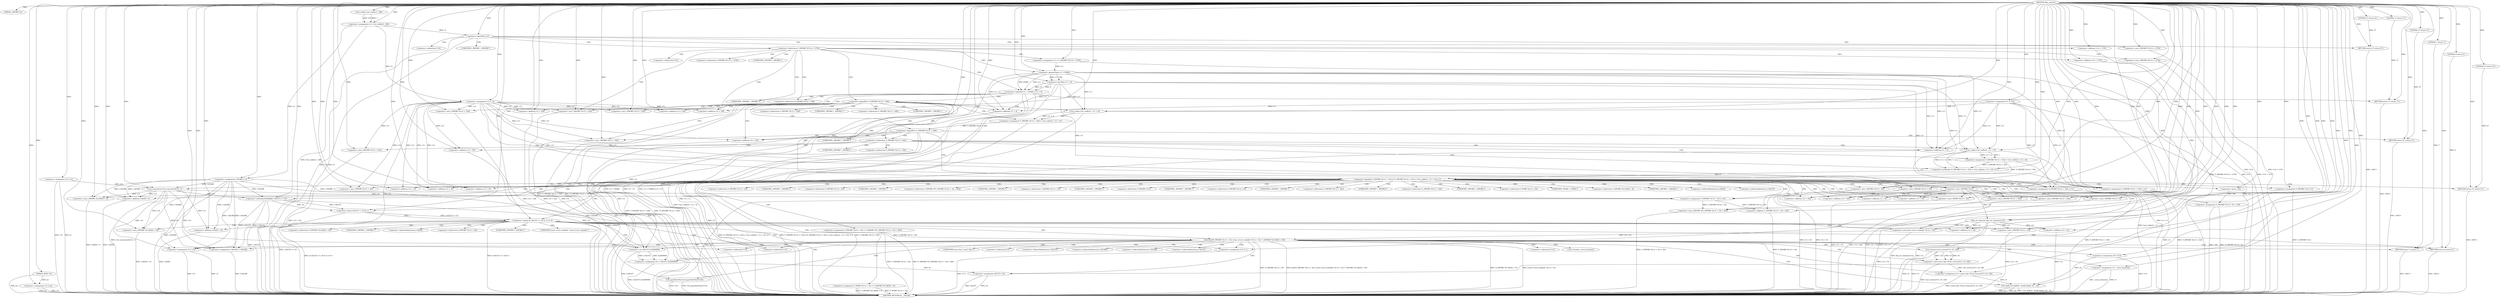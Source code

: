 digraph tftp_connect {  
"1000112" [label = "(METHOD,tftp_connect)" ]
"1000401" [label = "(METHOD_RETURN,int __fastcall)" ]
"1000113" [label = "(PARAM,_DWORD *a1)" ]
"1000114" [label = "(PARAM,_BYTE *a2)" ]
"1000127" [label = "(<operator>.assignment,v14 = a1)" ]
"1000130" [label = "(<operator>.assignment,v13 = a2)" ]
"1000133" [label = "(<operator>.assignment,v11 = 512)" ]
"1000136" [label = "(<operator>.assignment,v2 = Curl_ccalloc(1, 336))" ]
"1000138" [label = "(Curl_ccalloc,Curl_ccalloc(1, 336))" ]
"1000141" [label = "(<operator>.assignment,v14[188] = v2)" ]
"1000146" [label = "(<operator>.assignment,v12 = v2)" ]
"1000150" [label = "(<operator>.logicalNot,!v2)" ]
"1000152" [label = "(RETURN,return 27;,return 27;)" ]
"1000153" [label = "(LITERAL,27,return 27;)" ]
"1000156" [label = "(<operator>.cast,(_DWORD *)(*v14 + 1576))" ]
"1000158" [label = "(<operator>.addition,*v14 + 1576)" ]
"1000163" [label = "(<operator>.assignment,v11 = *(_DWORD *)(*v14 + 1576))" ]
"1000166" [label = "(<operator>.cast,(_DWORD *)(*v14 + 1576))" ]
"1000168" [label = "(<operator>.addition,*v14 + 1576)" ]
"1000173" [label = "(<operator>.logicalOr,v11 > 65464 || v11 < 8)" ]
"1000174" [label = "(<operator>.greaterThan,v11 > 65464)" ]
"1000177" [label = "(<operator>.lessThan,v11 < 8)" ]
"1000180" [label = "(RETURN,return 71;,return 71;)" ]
"1000181" [label = "(LITERAL,71,return 71;)" ]
"1000183" [label = "(<operator>.logicalNot,!*(_DWORD *)(v12 + 328))" ]
"1000185" [label = "(<operator>.cast,(_DWORD *)(v12 + 328))" ]
"1000187" [label = "(<operator>.addition,v12 + 328)" ]
"1000191" [label = "(<operator>.assignment,*(_DWORD *)(v12 + 328) = Curl_ccalloc(1, v11 + 4))" ]
"1000193" [label = "(<operator>.cast,(_DWORD *)(v12 + 328))" ]
"1000195" [label = "(<operator>.addition,v12 + 328)" ]
"1000198" [label = "(Curl_ccalloc,Curl_ccalloc(1, v11 + 4))" ]
"1000200" [label = "(<operator>.addition,v11 + 4)" ]
"1000204" [label = "(<operator>.logicalNot,!*(_DWORD *)(v12 + 328))" ]
"1000206" [label = "(<operator>.cast,(_DWORD *)(v12 + 328))" ]
"1000208" [label = "(<operator>.addition,v12 + 328)" ]
"1000211" [label = "(RETURN,return 27;,return 27;)" ]
"1000212" [label = "(LITERAL,27,return 27;)" ]
"1000214" [label = "(<operator>.logicalOr,*(_DWORD *)(v12 + 332) || (*(_DWORD *)(v12 + 332) = Curl_ccalloc(1, v11 + 4)) != 0)" ]
"1000216" [label = "(<operator>.cast,(_DWORD *)(v12 + 332))" ]
"1000218" [label = "(<operator>.addition,v12 + 332)" ]
"1000221" [label = "(<operator>.notEquals,(*(_DWORD *)(v12 + 332) = Curl_ccalloc(1, v11 + 4)) != 0)" ]
"1000222" [label = "(<operator>.assignment,*(_DWORD *)(v12 + 332) = Curl_ccalloc(1, v11 + 4))" ]
"1000224" [label = "(<operator>.cast,(_DWORD *)(v12 + 332))" ]
"1000226" [label = "(<operator>.addition,v12 + 332)" ]
"1000229" [label = "(Curl_ccalloc,Curl_ccalloc(1, v11 + 4))" ]
"1000231" [label = "(<operator>.addition,v11 + 4)" ]
"1000236" [label = "(Curl_conncontrol,Curl_conncontrol(v14, 1))" ]
"1000239" [label = "(<operator>.assignment,*(_DWORD *)(v12 + 16) = v14)" ]
"1000241" [label = "(<operator>.cast,(_DWORD *)(v12 + 16))" ]
"1000243" [label = "(<operator>.addition,v12 + 16)" ]
"1000247" [label = "(<operator>.assignment,*(_DWORD *)(v12 + 20) = *(_DWORD *)(*(_DWORD *)(v12 + 16) + 420))" ]
"1000249" [label = "(<operator>.cast,(_DWORD *)(v12 + 20))" ]
"1000251" [label = "(<operator>.addition,v12 + 20)" ]
"1000255" [label = "(<operator>.cast,(_DWORD *)(*(_DWORD *)(v12 + 16) + 420))" ]
"1000257" [label = "(<operator>.addition,*(_DWORD *)(v12 + 16) + 420)" ]
"1000259" [label = "(<operator>.cast,(_DWORD *)(v12 + 16))" ]
"1000261" [label = "(<operator>.addition,v12 + 16)" ]
"1000265" [label = "(<operator>.assignment,*(_DWORD *)v12 = 0)" ]
"1000267" [label = "(<operator>.cast,(_DWORD *)v12)" ]
"1000271" [label = "(<operator>.assignment,*(_DWORD *)(v12 + 8) = -100)" ]
"1000273" [label = "(<operator>.cast,(_DWORD *)(v12 + 8))" ]
"1000275" [label = "(<operator>.addition,v12 + 8)" ]
"1000278" [label = "(<operator>.minus,-100)" ]
"1000280" [label = "(<operator>.assignment,*(_DWORD *)(v12 + 320) = v11)" ]
"1000282" [label = "(<operator>.cast,(_DWORD *)(v12 + 320))" ]
"1000284" [label = "(<operator>.addition,v12 + 320)" ]
"1000288" [label = "(<operator>.assignment,*(_DWORD *)(v12 + 324) = v11)" ]
"1000290" [label = "(<operator>.cast,(_DWORD *)(v12 + 324))" ]
"1000292" [label = "(<operator>.addition,v12 + 324)" ]
"1000296" [label = "(<operator>.assignment,*(_WORD *)(v12 + 52) = *(_DWORD *)(v14[20] + 4))" ]
"1000298" [label = "(<operator>.cast,(_WORD *)(v12 + 52))" ]
"1000300" [label = "(<operator>.addition,v12 + 52)" ]
"1000304" [label = "(<operator>.cast,(_DWORD *)(v14[20] + 4))" ]
"1000306" [label = "(<operator>.addition,v14[20] + 4)" ]
"1000311" [label = "(tftp_set_timeouts,tftp_set_timeouts(v12))" ]
"1000314" [label = "(<operator>.equals,((v14[147] >> 25) & 1) == 0)" ]
"1000315" [label = "(<operator>.and,(v14[147] >> 25) & 1)" ]
"1000316" [label = "(<operator>.arithmeticShiftRight,v14[147] >> 25)" ]
"1000325" [label = "(bind,bind(*(_DWORD *)(v12 + 20), (const struct sockaddr *)(v12 + 52), *(_DWORD *)(v14[20] + 16)))" ]
"1000327" [label = "(<operator>.cast,(_DWORD *)(v12 + 20))" ]
"1000329" [label = "(<operator>.addition,v12 + 20)" ]
"1000332" [label = "(<operator>.cast,(const struct sockaddr *)(v12 + 52))" ]
"1000334" [label = "(<operator>.addition,v12 + 52)" ]
"1000338" [label = "(<operator>.cast,(_DWORD *)(v14[20] + 16))" ]
"1000340" [label = "(<operator>.addition,v14[20] + 16)" ]
"1000346" [label = "(<operator>.assignment,v8 = *v14)" ]
"1000350" [label = "(<operator>.assignment,v3 = _errno_location())" ]
"1000353" [label = "(<operator>.assignment,v4 = (const char *)Curl_strerror(*v3, v9, 128))" ]
"1000355" [label = "(<operator>.cast,(const char *)Curl_strerror(*v3, v9, 128))" ]
"1000357" [label = "(Curl_strerror,Curl_strerror(*v3, v9, 128))" ]
"1000362" [label = "(Curl_failf,Curl_failf(v8, \"bind() failed; %s\", v4))" ]
"1000366" [label = "(RETURN,return 7;,return 7;)" ]
"1000367" [label = "(LITERAL,7,return 7;)" ]
"1000368" [label = "(<operator>.assignment,v5 = v14)" ]
"1000371" [label = "(<operator>.assignment,v6 = v14[147] | 0x2000000)" ]
"1000373" [label = "(<operator>.or,v14[147] | 0x2000000)" ]
"1000378" [label = "(<operator>.assignment,v14[148] = v14[148])" ]
"1000385" [label = "(<operator>.assignment,v5[147] = v6)" ]
"1000390" [label = "(Curl_pgrsStartNow,Curl_pgrsStartNow(*v14))" ]
"1000393" [label = "(<operator>.assignment,*v13 = 1)" ]
"1000397" [label = "(RETURN,return 0;,return 0;)" ]
"1000398" [label = "(LITERAL,0,return 0;)" ]
"1000399" [label = "(RETURN,return 27;,return 27;)" ]
"1000400" [label = "(LITERAL,27,return 27;)" ]
"1000155" [label = "(<operator>.indirection,*(_DWORD *)(*v14 + 1576))" ]
"1000157" [label = "(UNKNOWN,_DWORD *,_DWORD *)" ]
"1000159" [label = "(<operator>.indirection,*v14)" ]
"1000165" [label = "(<operator>.indirection,*(_DWORD *)(*v14 + 1576))" ]
"1000167" [label = "(UNKNOWN,_DWORD *,_DWORD *)" ]
"1000169" [label = "(<operator>.indirection,*v14)" ]
"1000184" [label = "(<operator>.indirection,*(_DWORD *)(v12 + 328))" ]
"1000186" [label = "(UNKNOWN,_DWORD *,_DWORD *)" ]
"1000192" [label = "(<operator>.indirection,*(_DWORD *)(v12 + 328))" ]
"1000194" [label = "(UNKNOWN,_DWORD *,_DWORD *)" ]
"1000205" [label = "(<operator>.indirection,*(_DWORD *)(v12 + 328))" ]
"1000207" [label = "(UNKNOWN,_DWORD *,_DWORD *)" ]
"1000215" [label = "(<operator>.indirection,*(_DWORD *)(v12 + 332))" ]
"1000217" [label = "(UNKNOWN,_DWORD *,_DWORD *)" ]
"1000223" [label = "(<operator>.indirection,*(_DWORD *)(v12 + 332))" ]
"1000225" [label = "(UNKNOWN,_DWORD *,_DWORD *)" ]
"1000240" [label = "(<operator>.indirection,*(_DWORD *)(v12 + 16))" ]
"1000242" [label = "(UNKNOWN,_DWORD *,_DWORD *)" ]
"1000248" [label = "(<operator>.indirection,*(_DWORD *)(v12 + 20))" ]
"1000250" [label = "(UNKNOWN,_DWORD *,_DWORD *)" ]
"1000254" [label = "(<operator>.indirection,*(_DWORD *)(*(_DWORD *)(v12 + 16) + 420))" ]
"1000256" [label = "(UNKNOWN,_DWORD *,_DWORD *)" ]
"1000258" [label = "(<operator>.indirection,*(_DWORD *)(v12 + 16))" ]
"1000260" [label = "(UNKNOWN,_DWORD *,_DWORD *)" ]
"1000266" [label = "(<operator>.indirection,*(_DWORD *)v12)" ]
"1000268" [label = "(UNKNOWN,_DWORD *,_DWORD *)" ]
"1000272" [label = "(<operator>.indirection,*(_DWORD *)(v12 + 8))" ]
"1000274" [label = "(UNKNOWN,_DWORD *,_DWORD *)" ]
"1000281" [label = "(<operator>.indirection,*(_DWORD *)(v12 + 320))" ]
"1000283" [label = "(UNKNOWN,_DWORD *,_DWORD *)" ]
"1000289" [label = "(<operator>.indirection,*(_DWORD *)(v12 + 324))" ]
"1000291" [label = "(UNKNOWN,_DWORD *,_DWORD *)" ]
"1000297" [label = "(<operator>.indirection,*(_WORD *)(v12 + 52))" ]
"1000299" [label = "(UNKNOWN,_WORD *,_WORD *)" ]
"1000303" [label = "(<operator>.indirection,*(_DWORD *)(v14[20] + 4))" ]
"1000305" [label = "(UNKNOWN,_DWORD *,_DWORD *)" ]
"1000307" [label = "(<operator>.indirectIndexAccess,v14[20])" ]
"1000317" [label = "(<operator>.indirectIndexAccess,v14[147])" ]
"1000326" [label = "(<operator>.indirection,*(_DWORD *)(v12 + 20))" ]
"1000328" [label = "(UNKNOWN,_DWORD *,_DWORD *)" ]
"1000333" [label = "(UNKNOWN,const struct sockaddr *,const struct sockaddr *)" ]
"1000337" [label = "(<operator>.indirection,*(_DWORD *)(v14[20] + 16))" ]
"1000339" [label = "(UNKNOWN,_DWORD *,_DWORD *)" ]
"1000341" [label = "(<operator>.indirectIndexAccess,v14[20])" ]
"1000348" [label = "(<operator>.indirection,*v14)" ]
"1000352" [label = "(_errno_location,_errno_location())" ]
"1000356" [label = "(UNKNOWN,const char *,const char *)" ]
"1000358" [label = "(<operator>.indirection,*v3)" ]
"1000374" [label = "(<operator>.indirectIndexAccess,v14[147])" ]
"1000379" [label = "(<operator>.indirectIndexAccess,v14[148])" ]
"1000382" [label = "(<operator>.indirectIndexAccess,v14[148])" ]
"1000386" [label = "(<operator>.indirectIndexAccess,v5[147])" ]
"1000391" [label = "(<operator>.indirection,*v14)" ]
"1000394" [label = "(<operator>.indirection,*v13)" ]
  "1000288" -> "1000401"  [ label = "DDG: *(_DWORD *)(v12 + 324)"] 
  "1000216" -> "1000401"  [ label = "DDG: v12 + 332"] 
  "1000373" -> "1000401"  [ label = "DDG: v14[147]"] 
  "1000393" -> "1000401"  [ label = "DDG: *v13"] 
  "1000204" -> "1000401"  [ label = "DDG: *(_DWORD *)(v12 + 328)"] 
  "1000198" -> "1000401"  [ label = "DDG: v11 + 4"] 
  "1000288" -> "1000401"  [ label = "DDG: v11"] 
  "1000346" -> "1000401"  [ label = "DDG: *v14"] 
  "1000127" -> "1000401"  [ label = "DDG: v14"] 
  "1000385" -> "1000401"  [ label = "DDG: v6"] 
  "1000315" -> "1000401"  [ label = "DDG: v14[147] >> 25"] 
  "1000334" -> "1000401"  [ label = "DDG: v12"] 
  "1000306" -> "1000401"  [ label = "DDG: v14[20]"] 
  "1000350" -> "1000401"  [ label = "DDG: _errno_location()"] 
  "1000325" -> "1000401"  [ label = "DDG: bind(*(_DWORD *)(v12 + 20), (const struct sockaddr *)(v12 + 52), *(_DWORD *)(v14[20] + 16))"] 
  "1000173" -> "1000401"  [ label = "DDG: v11 > 65464"] 
  "1000325" -> "1000401"  [ label = "DDG: *(_DWORD *)(v14[20] + 16)"] 
  "1000141" -> "1000401"  [ label = "DDG: v14[188]"] 
  "1000183" -> "1000401"  [ label = "DDG: *(_DWORD *)(v12 + 328)"] 
  "1000350" -> "1000401"  [ label = "DDG: v3"] 
  "1000257" -> "1000401"  [ label = "DDG: *(_DWORD *)(v12 + 16)"] 
  "1000239" -> "1000401"  [ label = "DDG: v14"] 
  "1000177" -> "1000401"  [ label = "DDG: v11"] 
  "1000332" -> "1000401"  [ label = "DDG: v12 + 52"] 
  "1000368" -> "1000401"  [ label = "DDG: v5"] 
  "1000222" -> "1000401"  [ label = "DDG: Curl_ccalloc(1, v11 + 4)"] 
  "1000214" -> "1000401"  [ label = "DDG: (*(_DWORD *)(v12 + 332) = Curl_ccalloc(1, v11 + 4)) != 0"] 
  "1000133" -> "1000401"  [ label = "DDG: v11"] 
  "1000353" -> "1000401"  [ label = "DDG: (const char *)Curl_strerror(*v3, v9, 128)"] 
  "1000378" -> "1000401"  [ label = "DDG: v14[148]"] 
  "1000271" -> "1000401"  [ label = "DDG: *(_DWORD *)(v12 + 8)"] 
  "1000390" -> "1000401"  [ label = "DDG: *v14"] 
  "1000368" -> "1000401"  [ label = "DDG: v14"] 
  "1000214" -> "1000401"  [ label = "DDG: *(_DWORD *)(v12 + 332) || (*(_DWORD *)(v12 + 332) = Curl_ccalloc(1, v11 + 4)) != 0"] 
  "1000265" -> "1000401"  [ label = "DDG: *(_DWORD *)v12"] 
  "1000226" -> "1000401"  [ label = "DDG: v12"] 
  "1000224" -> "1000401"  [ label = "DDG: v12 + 332"] 
  "1000183" -> "1000401"  [ label = "DDG: !*(_DWORD *)(v12 + 328)"] 
  "1000340" -> "1000401"  [ label = "DDG: v14[20]"] 
  "1000362" -> "1000401"  [ label = "DDG: v4"] 
  "1000290" -> "1000401"  [ label = "DDG: v12 + 324"] 
  "1000150" -> "1000401"  [ label = "DDG: !v2"] 
  "1000146" -> "1000401"  [ label = "DDG: v12"] 
  "1000204" -> "1000401"  [ label = "DDG: !*(_DWORD *)(v12 + 328)"] 
  "1000236" -> "1000401"  [ label = "DDG: Curl_conncontrol(v14, 1)"] 
  "1000156" -> "1000401"  [ label = "DDG: *v14 + 1576"] 
  "1000214" -> "1000401"  [ label = "DDG: *(_DWORD *)(v12 + 332)"] 
  "1000136" -> "1000401"  [ label = "DDG: Curl_ccalloc(1, 336)"] 
  "1000231" -> "1000401"  [ label = "DDG: v11"] 
  "1000158" -> "1000401"  [ label = "DDG: *v14"] 
  "1000130" -> "1000401"  [ label = "DDG: v13"] 
  "1000314" -> "1000401"  [ label = "DDG: ((v14[147] >> 25) & 1) == 0"] 
  "1000273" -> "1000401"  [ label = "DDG: v12 + 8"] 
  "1000259" -> "1000401"  [ label = "DDG: v12 + 16"] 
  "1000247" -> "1000401"  [ label = "DDG: *(_DWORD *)(v12 + 20)"] 
  "1000296" -> "1000401"  [ label = "DDG: *(_DWORD *)(v14[20] + 4)"] 
  "1000191" -> "1000401"  [ label = "DDG: Curl_ccalloc(1, v11 + 4)"] 
  "1000316" -> "1000401"  [ label = "DDG: v14[147]"] 
  "1000325" -> "1000401"  [ label = "DDG: (const struct sockaddr *)(v12 + 52)"] 
  "1000229" -> "1000401"  [ label = "DDG: v11 + 4"] 
  "1000311" -> "1000401"  [ label = "DDG: tftp_set_timeouts(v12)"] 
  "1000255" -> "1000401"  [ label = "DDG: *(_DWORD *)(v12 + 16) + 420"] 
  "1000208" -> "1000401"  [ label = "DDG: v12"] 
  "1000314" -> "1000401"  [ label = "DDG: (v14[147] >> 25) & 1"] 
  "1000206" -> "1000401"  [ label = "DDG: v12 + 328"] 
  "1000280" -> "1000401"  [ label = "DDG: *(_DWORD *)(v12 + 320)"] 
  "1000304" -> "1000401"  [ label = "DDG: v14[20] + 4"] 
  "1000298" -> "1000401"  [ label = "DDG: v12 + 52"] 
  "1000200" -> "1000401"  [ label = "DDG: v11"] 
  "1000185" -> "1000401"  [ label = "DDG: v12 + 328"] 
  "1000327" -> "1000401"  [ label = "DDG: v12 + 20"] 
  "1000114" -> "1000401"  [ label = "DDG: a2"] 
  "1000173" -> "1000401"  [ label = "DDG: v11 < 8"] 
  "1000168" -> "1000401"  [ label = "DDG: *v14"] 
  "1000271" -> "1000401"  [ label = "DDG: -100"] 
  "1000362" -> "1000401"  [ label = "DDG: v8"] 
  "1000173" -> "1000401"  [ label = "DDG: v11 > 65464 || v11 < 8"] 
  "1000127" -> "1000401"  [ label = "DDG: a1"] 
  "1000355" -> "1000401"  [ label = "DDG: Curl_strerror(*v3, v9, 128)"] 
  "1000282" -> "1000401"  [ label = "DDG: v12 + 320"] 
  "1000338" -> "1000401"  [ label = "DDG: v14[20] + 16"] 
  "1000247" -> "1000401"  [ label = "DDG: *(_DWORD *)(*(_DWORD *)(v12 + 16) + 420)"] 
  "1000174" -> "1000401"  [ label = "DDG: v11"] 
  "1000325" -> "1000401"  [ label = "DDG: *(_DWORD *)(v12 + 20)"] 
  "1000371" -> "1000401"  [ label = "DDG: v14[147] | 0x2000000"] 
  "1000296" -> "1000401"  [ label = "DDG: *(_WORD *)(v12 + 52)"] 
  "1000357" -> "1000401"  [ label = "DDG: *v3"] 
  "1000311" -> "1000401"  [ label = "DDG: v12"] 
  "1000166" -> "1000401"  [ label = "DDG: *v14 + 1576"] 
  "1000362" -> "1000401"  [ label = "DDG: Curl_failf(v8, \"bind() failed; %s\", v4)"] 
  "1000385" -> "1000401"  [ label = "DDG: v5[147]"] 
  "1000163" -> "1000401"  [ label = "DDG: *(_DWORD *)(*v14 + 1576)"] 
  "1000390" -> "1000401"  [ label = "DDG: Curl_pgrsStartNow(*v14)"] 
  "1000218" -> "1000401"  [ label = "DDG: v12"] 
  "1000150" -> "1000401"  [ label = "DDG: v2"] 
  "1000130" -> "1000401"  [ label = "DDG: a2"] 
  "1000249" -> "1000401"  [ label = "DDG: v12 + 20"] 
  "1000357" -> "1000401"  [ label = "DDG: v9"] 
  "1000152" -> "1000401"  [ label = "DDG: <RET>"] 
  "1000397" -> "1000401"  [ label = "DDG: <RET>"] 
  "1000180" -> "1000401"  [ label = "DDG: <RET>"] 
  "1000211" -> "1000401"  [ label = "DDG: <RET>"] 
  "1000399" -> "1000401"  [ label = "DDG: <RET>"] 
  "1000366" -> "1000401"  [ label = "DDG: <RET>"] 
  "1000112" -> "1000113"  [ label = "DDG: "] 
  "1000112" -> "1000114"  [ label = "DDG: "] 
  "1000112" -> "1000127"  [ label = "DDG: "] 
  "1000114" -> "1000130"  [ label = "DDG: a2"] 
  "1000112" -> "1000130"  [ label = "DDG: "] 
  "1000112" -> "1000133"  [ label = "DDG: "] 
  "1000138" -> "1000136"  [ label = "DDG: 1"] 
  "1000138" -> "1000136"  [ label = "DDG: 336"] 
  "1000112" -> "1000136"  [ label = "DDG: "] 
  "1000112" -> "1000138"  [ label = "DDG: "] 
  "1000136" -> "1000141"  [ label = "DDG: v2"] 
  "1000112" -> "1000141"  [ label = "DDG: "] 
  "1000112" -> "1000146"  [ label = "DDG: "] 
  "1000136" -> "1000146"  [ label = "DDG: v2"] 
  "1000112" -> "1000150"  [ label = "DDG: "] 
  "1000136" -> "1000150"  [ label = "DDG: v2"] 
  "1000153" -> "1000152"  [ label = "DDG: 27"] 
  "1000112" -> "1000152"  [ label = "DDG: "] 
  "1000112" -> "1000153"  [ label = "DDG: "] 
  "1000112" -> "1000156"  [ label = "DDG: "] 
  "1000112" -> "1000158"  [ label = "DDG: "] 
  "1000112" -> "1000163"  [ label = "DDG: "] 
  "1000112" -> "1000166"  [ label = "DDG: "] 
  "1000112" -> "1000168"  [ label = "DDG: "] 
  "1000174" -> "1000173"  [ label = "DDG: v11"] 
  "1000174" -> "1000173"  [ label = "DDG: 65464"] 
  "1000163" -> "1000174"  [ label = "DDG: v11"] 
  "1000112" -> "1000174"  [ label = "DDG: "] 
  "1000177" -> "1000173"  [ label = "DDG: v11"] 
  "1000177" -> "1000173"  [ label = "DDG: 8"] 
  "1000174" -> "1000177"  [ label = "DDG: v11"] 
  "1000112" -> "1000177"  [ label = "DDG: "] 
  "1000181" -> "1000180"  [ label = "DDG: 71"] 
  "1000112" -> "1000180"  [ label = "DDG: "] 
  "1000112" -> "1000181"  [ label = "DDG: "] 
  "1000146" -> "1000185"  [ label = "DDG: v12"] 
  "1000112" -> "1000185"  [ label = "DDG: "] 
  "1000146" -> "1000187"  [ label = "DDG: v12"] 
  "1000112" -> "1000187"  [ label = "DDG: "] 
  "1000198" -> "1000191"  [ label = "DDG: 1"] 
  "1000198" -> "1000191"  [ label = "DDG: v11 + 4"] 
  "1000112" -> "1000193"  [ label = "DDG: "] 
  "1000146" -> "1000193"  [ label = "DDG: v12"] 
  "1000112" -> "1000195"  [ label = "DDG: "] 
  "1000146" -> "1000195"  [ label = "DDG: v12"] 
  "1000112" -> "1000198"  [ label = "DDG: "] 
  "1000177" -> "1000198"  [ label = "DDG: v11"] 
  "1000133" -> "1000198"  [ label = "DDG: v11"] 
  "1000174" -> "1000198"  [ label = "DDG: v11"] 
  "1000177" -> "1000200"  [ label = "DDG: v11"] 
  "1000133" -> "1000200"  [ label = "DDG: v11"] 
  "1000174" -> "1000200"  [ label = "DDG: v11"] 
  "1000112" -> "1000200"  [ label = "DDG: "] 
  "1000191" -> "1000204"  [ label = "DDG: *(_DWORD *)(v12 + 328)"] 
  "1000112" -> "1000206"  [ label = "DDG: "] 
  "1000146" -> "1000206"  [ label = "DDG: v12"] 
  "1000112" -> "1000208"  [ label = "DDG: "] 
  "1000146" -> "1000208"  [ label = "DDG: v12"] 
  "1000212" -> "1000211"  [ label = "DDG: 27"] 
  "1000112" -> "1000211"  [ label = "DDG: "] 
  "1000112" -> "1000212"  [ label = "DDG: "] 
  "1000222" -> "1000214"  [ label = "DDG: *(_DWORD *)(v12 + 332)"] 
  "1000112" -> "1000216"  [ label = "DDG: "] 
  "1000146" -> "1000216"  [ label = "DDG: v12"] 
  "1000112" -> "1000218"  [ label = "DDG: "] 
  "1000146" -> "1000218"  [ label = "DDG: v12"] 
  "1000221" -> "1000214"  [ label = "DDG: 0"] 
  "1000222" -> "1000221"  [ label = "DDG: *(_DWORD *)(v12 + 332)"] 
  "1000229" -> "1000221"  [ label = "DDG: 1"] 
  "1000229" -> "1000221"  [ label = "DDG: v11 + 4"] 
  "1000112" -> "1000224"  [ label = "DDG: "] 
  "1000146" -> "1000224"  [ label = "DDG: v12"] 
  "1000112" -> "1000226"  [ label = "DDG: "] 
  "1000146" -> "1000226"  [ label = "DDG: v12"] 
  "1000229" -> "1000222"  [ label = "DDG: 1"] 
  "1000229" -> "1000222"  [ label = "DDG: v11 + 4"] 
  "1000112" -> "1000229"  [ label = "DDG: "] 
  "1000177" -> "1000229"  [ label = "DDG: v11"] 
  "1000133" -> "1000229"  [ label = "DDG: v11"] 
  "1000174" -> "1000229"  [ label = "DDG: v11"] 
  "1000177" -> "1000231"  [ label = "DDG: v11"] 
  "1000133" -> "1000231"  [ label = "DDG: v11"] 
  "1000174" -> "1000231"  [ label = "DDG: v11"] 
  "1000112" -> "1000231"  [ label = "DDG: "] 
  "1000112" -> "1000221"  [ label = "DDG: "] 
  "1000127" -> "1000236"  [ label = "DDG: v14"] 
  "1000141" -> "1000236"  [ label = "DDG: v14[188]"] 
  "1000112" -> "1000236"  [ label = "DDG: "] 
  "1000141" -> "1000239"  [ label = "DDG: v14[188]"] 
  "1000236" -> "1000239"  [ label = "DDG: v14"] 
  "1000112" -> "1000239"  [ label = "DDG: "] 
  "1000112" -> "1000241"  [ label = "DDG: "] 
  "1000146" -> "1000241"  [ label = "DDG: v12"] 
  "1000112" -> "1000243"  [ label = "DDG: "] 
  "1000146" -> "1000243"  [ label = "DDG: v12"] 
  "1000112" -> "1000249"  [ label = "DDG: "] 
  "1000146" -> "1000249"  [ label = "DDG: v12"] 
  "1000112" -> "1000251"  [ label = "DDG: "] 
  "1000146" -> "1000251"  [ label = "DDG: v12"] 
  "1000239" -> "1000255"  [ label = "DDG: *(_DWORD *)(v12 + 16)"] 
  "1000112" -> "1000255"  [ label = "DDG: "] 
  "1000239" -> "1000257"  [ label = "DDG: *(_DWORD *)(v12 + 16)"] 
  "1000112" -> "1000259"  [ label = "DDG: "] 
  "1000146" -> "1000259"  [ label = "DDG: v12"] 
  "1000112" -> "1000261"  [ label = "DDG: "] 
  "1000146" -> "1000261"  [ label = "DDG: v12"] 
  "1000112" -> "1000257"  [ label = "DDG: "] 
  "1000112" -> "1000265"  [ label = "DDG: "] 
  "1000112" -> "1000267"  [ label = "DDG: "] 
  "1000146" -> "1000267"  [ label = "DDG: v12"] 
  "1000278" -> "1000271"  [ label = "DDG: 100"] 
  "1000267" -> "1000273"  [ label = "DDG: v12"] 
  "1000112" -> "1000273"  [ label = "DDG: "] 
  "1000267" -> "1000275"  [ label = "DDG: v12"] 
  "1000112" -> "1000275"  [ label = "DDG: "] 
  "1000112" -> "1000278"  [ label = "DDG: "] 
  "1000177" -> "1000280"  [ label = "DDG: v11"] 
  "1000133" -> "1000280"  [ label = "DDG: v11"] 
  "1000174" -> "1000280"  [ label = "DDG: v11"] 
  "1000112" -> "1000280"  [ label = "DDG: "] 
  "1000112" -> "1000282"  [ label = "DDG: "] 
  "1000267" -> "1000282"  [ label = "DDG: v12"] 
  "1000112" -> "1000284"  [ label = "DDG: "] 
  "1000267" -> "1000284"  [ label = "DDG: v12"] 
  "1000112" -> "1000288"  [ label = "DDG: "] 
  "1000177" -> "1000288"  [ label = "DDG: v11"] 
  "1000133" -> "1000288"  [ label = "DDG: v11"] 
  "1000174" -> "1000288"  [ label = "DDG: v11"] 
  "1000112" -> "1000290"  [ label = "DDG: "] 
  "1000267" -> "1000290"  [ label = "DDG: v12"] 
  "1000112" -> "1000292"  [ label = "DDG: "] 
  "1000267" -> "1000292"  [ label = "DDG: v12"] 
  "1000112" -> "1000298"  [ label = "DDG: "] 
  "1000267" -> "1000298"  [ label = "DDG: v12"] 
  "1000112" -> "1000300"  [ label = "DDG: "] 
  "1000267" -> "1000300"  [ label = "DDG: v12"] 
  "1000141" -> "1000304"  [ label = "DDG: v14[188]"] 
  "1000236" -> "1000304"  [ label = "DDG: v14"] 
  "1000112" -> "1000304"  [ label = "DDG: "] 
  "1000141" -> "1000306"  [ label = "DDG: v14[188]"] 
  "1000236" -> "1000306"  [ label = "DDG: v14"] 
  "1000112" -> "1000306"  [ label = "DDG: "] 
  "1000112" -> "1000311"  [ label = "DDG: "] 
  "1000267" -> "1000311"  [ label = "DDG: v12"] 
  "1000315" -> "1000314"  [ label = "DDG: v14[147] >> 25"] 
  "1000315" -> "1000314"  [ label = "DDG: 1"] 
  "1000316" -> "1000315"  [ label = "DDG: v14[147]"] 
  "1000316" -> "1000315"  [ label = "DDG: 25"] 
  "1000141" -> "1000316"  [ label = "DDG: v14[188]"] 
  "1000236" -> "1000316"  [ label = "DDG: v14"] 
  "1000112" -> "1000316"  [ label = "DDG: "] 
  "1000112" -> "1000315"  [ label = "DDG: "] 
  "1000112" -> "1000314"  [ label = "DDG: "] 
  "1000247" -> "1000325"  [ label = "DDG: *(_DWORD *)(v12 + 20)"] 
  "1000311" -> "1000327"  [ label = "DDG: v12"] 
  "1000112" -> "1000327"  [ label = "DDG: "] 
  "1000311" -> "1000329"  [ label = "DDG: v12"] 
  "1000112" -> "1000329"  [ label = "DDG: "] 
  "1000332" -> "1000325"  [ label = "DDG: v12 + 52"] 
  "1000112" -> "1000332"  [ label = "DDG: "] 
  "1000311" -> "1000332"  [ label = "DDG: v12"] 
  "1000112" -> "1000334"  [ label = "DDG: "] 
  "1000311" -> "1000334"  [ label = "DDG: v12"] 
  "1000141" -> "1000338"  [ label = "DDG: v14[188]"] 
  "1000236" -> "1000338"  [ label = "DDG: v14"] 
  "1000112" -> "1000338"  [ label = "DDG: "] 
  "1000141" -> "1000340"  [ label = "DDG: v14[188]"] 
  "1000236" -> "1000340"  [ label = "DDG: v14"] 
  "1000112" -> "1000340"  [ label = "DDG: "] 
  "1000112" -> "1000346"  [ label = "DDG: "] 
  "1000112" -> "1000350"  [ label = "DDG: "] 
  "1000355" -> "1000353"  [ label = "DDG: Curl_strerror(*v3, v9, 128)"] 
  "1000112" -> "1000353"  [ label = "DDG: "] 
  "1000357" -> "1000355"  [ label = "DDG: *v3"] 
  "1000357" -> "1000355"  [ label = "DDG: v9"] 
  "1000357" -> "1000355"  [ label = "DDG: 128"] 
  "1000112" -> "1000357"  [ label = "DDG: "] 
  "1000346" -> "1000362"  [ label = "DDG: v8"] 
  "1000112" -> "1000362"  [ label = "DDG: "] 
  "1000353" -> "1000362"  [ label = "DDG: v4"] 
  "1000367" -> "1000366"  [ label = "DDG: 7"] 
  "1000112" -> "1000366"  [ label = "DDG: "] 
  "1000112" -> "1000367"  [ label = "DDG: "] 
  "1000141" -> "1000368"  [ label = "DDG: v14[188]"] 
  "1000316" -> "1000368"  [ label = "DDG: v14[147]"] 
  "1000112" -> "1000368"  [ label = "DDG: "] 
  "1000236" -> "1000368"  [ label = "DDG: v14"] 
  "1000373" -> "1000371"  [ label = "DDG: v14[147]"] 
  "1000373" -> "1000371"  [ label = "DDG: 0x2000000"] 
  "1000112" -> "1000371"  [ label = "DDG: "] 
  "1000316" -> "1000373"  [ label = "DDG: v14[147]"] 
  "1000141" -> "1000373"  [ label = "DDG: v14[188]"] 
  "1000112" -> "1000373"  [ label = "DDG: "] 
  "1000236" -> "1000373"  [ label = "DDG: v14"] 
  "1000141" -> "1000378"  [ label = "DDG: v14[188]"] 
  "1000316" -> "1000378"  [ label = "DDG: v14[147]"] 
  "1000112" -> "1000378"  [ label = "DDG: "] 
  "1000236" -> "1000378"  [ label = "DDG: v14"] 
  "1000371" -> "1000385"  [ label = "DDG: v6"] 
  "1000112" -> "1000385"  [ label = "DDG: "] 
  "1000112" -> "1000393"  [ label = "DDG: "] 
  "1000398" -> "1000397"  [ label = "DDG: 0"] 
  "1000112" -> "1000397"  [ label = "DDG: "] 
  "1000112" -> "1000398"  [ label = "DDG: "] 
  "1000400" -> "1000399"  [ label = "DDG: 27"] 
  "1000112" -> "1000399"  [ label = "DDG: "] 
  "1000112" -> "1000400"  [ label = "DDG: "] 
  "1000150" -> "1000159"  [ label = "CDG: "] 
  "1000150" -> "1000158"  [ label = "CDG: "] 
  "1000150" -> "1000157"  [ label = "CDG: "] 
  "1000150" -> "1000156"  [ label = "CDG: "] 
  "1000150" -> "1000155"  [ label = "CDG: "] 
  "1000150" -> "1000152"  [ label = "CDG: "] 
  "1000155" -> "1000174"  [ label = "CDG: "] 
  "1000155" -> "1000173"  [ label = "CDG: "] 
  "1000155" -> "1000169"  [ label = "CDG: "] 
  "1000155" -> "1000168"  [ label = "CDG: "] 
  "1000155" -> "1000167"  [ label = "CDG: "] 
  "1000155" -> "1000166"  [ label = "CDG: "] 
  "1000155" -> "1000165"  [ label = "CDG: "] 
  "1000155" -> "1000163"  [ label = "CDG: "] 
  "1000155" -> "1000187"  [ label = "CDG: "] 
  "1000155" -> "1000186"  [ label = "CDG: "] 
  "1000155" -> "1000185"  [ label = "CDG: "] 
  "1000155" -> "1000184"  [ label = "CDG: "] 
  "1000155" -> "1000183"  [ label = "CDG: "] 
  "1000173" -> "1000187"  [ label = "CDG: "] 
  "1000173" -> "1000186"  [ label = "CDG: "] 
  "1000173" -> "1000185"  [ label = "CDG: "] 
  "1000173" -> "1000184"  [ label = "CDG: "] 
  "1000173" -> "1000183"  [ label = "CDG: "] 
  "1000173" -> "1000180"  [ label = "CDG: "] 
  "1000174" -> "1000177"  [ label = "CDG: "] 
  "1000183" -> "1000192"  [ label = "CDG: "] 
  "1000183" -> "1000191"  [ label = "CDG: "] 
  "1000183" -> "1000208"  [ label = "CDG: "] 
  "1000183" -> "1000207"  [ label = "CDG: "] 
  "1000183" -> "1000206"  [ label = "CDG: "] 
  "1000183" -> "1000205"  [ label = "CDG: "] 
  "1000183" -> "1000204"  [ label = "CDG: "] 
  "1000183" -> "1000200"  [ label = "CDG: "] 
  "1000183" -> "1000198"  [ label = "CDG: "] 
  "1000183" -> "1000195"  [ label = "CDG: "] 
  "1000183" -> "1000194"  [ label = "CDG: "] 
  "1000183" -> "1000193"  [ label = "CDG: "] 
  "1000183" -> "1000218"  [ label = "CDG: "] 
  "1000183" -> "1000217"  [ label = "CDG: "] 
  "1000183" -> "1000216"  [ label = "CDG: "] 
  "1000183" -> "1000215"  [ label = "CDG: "] 
  "1000183" -> "1000214"  [ label = "CDG: "] 
  "1000204" -> "1000218"  [ label = "CDG: "] 
  "1000204" -> "1000217"  [ label = "CDG: "] 
  "1000204" -> "1000216"  [ label = "CDG: "] 
  "1000204" -> "1000215"  [ label = "CDG: "] 
  "1000204" -> "1000214"  [ label = "CDG: "] 
  "1000204" -> "1000211"  [ label = "CDG: "] 
  "1000214" -> "1000240"  [ label = "CDG: "] 
  "1000214" -> "1000239"  [ label = "CDG: "] 
  "1000214" -> "1000236"  [ label = "CDG: "] 
  "1000214" -> "1000256"  [ label = "CDG: "] 
  "1000214" -> "1000255"  [ label = "CDG: "] 
  "1000214" -> "1000254"  [ label = "CDG: "] 
  "1000214" -> "1000251"  [ label = "CDG: "] 
  "1000214" -> "1000250"  [ label = "CDG: "] 
  "1000214" -> "1000249"  [ label = "CDG: "] 
  "1000214" -> "1000248"  [ label = "CDG: "] 
  "1000214" -> "1000247"  [ label = "CDG: "] 
  "1000214" -> "1000243"  [ label = "CDG: "] 
  "1000214" -> "1000242"  [ label = "CDG: "] 
  "1000214" -> "1000241"  [ label = "CDG: "] 
  "1000214" -> "1000272"  [ label = "CDG: "] 
  "1000214" -> "1000271"  [ label = "CDG: "] 
  "1000214" -> "1000268"  [ label = "CDG: "] 
  "1000214" -> "1000267"  [ label = "CDG: "] 
  "1000214" -> "1000266"  [ label = "CDG: "] 
  "1000214" -> "1000265"  [ label = "CDG: "] 
  "1000214" -> "1000261"  [ label = "CDG: "] 
  "1000214" -> "1000260"  [ label = "CDG: "] 
  "1000214" -> "1000259"  [ label = "CDG: "] 
  "1000214" -> "1000258"  [ label = "CDG: "] 
  "1000214" -> "1000257"  [ label = "CDG: "] 
  "1000214" -> "1000288"  [ label = "CDG: "] 
  "1000214" -> "1000284"  [ label = "CDG: "] 
  "1000214" -> "1000283"  [ label = "CDG: "] 
  "1000214" -> "1000282"  [ label = "CDG: "] 
  "1000214" -> "1000281"  [ label = "CDG: "] 
  "1000214" -> "1000280"  [ label = "CDG: "] 
  "1000214" -> "1000278"  [ label = "CDG: "] 
  "1000214" -> "1000275"  [ label = "CDG: "] 
  "1000214" -> "1000274"  [ label = "CDG: "] 
  "1000214" -> "1000273"  [ label = "CDG: "] 
  "1000214" -> "1000304"  [ label = "CDG: "] 
  "1000214" -> "1000303"  [ label = "CDG: "] 
  "1000214" -> "1000300"  [ label = "CDG: "] 
  "1000214" -> "1000299"  [ label = "CDG: "] 
  "1000214" -> "1000298"  [ label = "CDG: "] 
  "1000214" -> "1000297"  [ label = "CDG: "] 
  "1000214" -> "1000296"  [ label = "CDG: "] 
  "1000214" -> "1000292"  [ label = "CDG: "] 
  "1000214" -> "1000291"  [ label = "CDG: "] 
  "1000214" -> "1000290"  [ label = "CDG: "] 
  "1000214" -> "1000289"  [ label = "CDG: "] 
  "1000214" -> "1000317"  [ label = "CDG: "] 
  "1000214" -> "1000316"  [ label = "CDG: "] 
  "1000214" -> "1000315"  [ label = "CDG: "] 
  "1000214" -> "1000314"  [ label = "CDG: "] 
  "1000214" -> "1000311"  [ label = "CDG: "] 
  "1000214" -> "1000307"  [ label = "CDG: "] 
  "1000214" -> "1000306"  [ label = "CDG: "] 
  "1000214" -> "1000305"  [ label = "CDG: "] 
  "1000214" -> "1000399"  [ label = "CDG: "] 
  "1000215" -> "1000224"  [ label = "CDG: "] 
  "1000215" -> "1000223"  [ label = "CDG: "] 
  "1000215" -> "1000222"  [ label = "CDG: "] 
  "1000215" -> "1000221"  [ label = "CDG: "] 
  "1000215" -> "1000231"  [ label = "CDG: "] 
  "1000215" -> "1000229"  [ label = "CDG: "] 
  "1000215" -> "1000226"  [ label = "CDG: "] 
  "1000215" -> "1000225"  [ label = "CDG: "] 
  "1000314" -> "1000334"  [ label = "CDG: "] 
  "1000314" -> "1000333"  [ label = "CDG: "] 
  "1000314" -> "1000332"  [ label = "CDG: "] 
  "1000314" -> "1000329"  [ label = "CDG: "] 
  "1000314" -> "1000328"  [ label = "CDG: "] 
  "1000314" -> "1000327"  [ label = "CDG: "] 
  "1000314" -> "1000326"  [ label = "CDG: "] 
  "1000314" -> "1000325"  [ label = "CDG: "] 
  "1000314" -> "1000341"  [ label = "CDG: "] 
  "1000314" -> "1000340"  [ label = "CDG: "] 
  "1000314" -> "1000339"  [ label = "CDG: "] 
  "1000314" -> "1000338"  [ label = "CDG: "] 
  "1000314" -> "1000337"  [ label = "CDG: "] 
  "1000314" -> "1000397"  [ label = "CDG: "] 
  "1000314" -> "1000394"  [ label = "CDG: "] 
  "1000314" -> "1000393"  [ label = "CDG: "] 
  "1000314" -> "1000391"  [ label = "CDG: "] 
  "1000314" -> "1000390"  [ label = "CDG: "] 
  "1000325" -> "1000352"  [ label = "CDG: "] 
  "1000325" -> "1000350"  [ label = "CDG: "] 
  "1000325" -> "1000348"  [ label = "CDG: "] 
  "1000325" -> "1000346"  [ label = "CDG: "] 
  "1000325" -> "1000368"  [ label = "CDG: "] 
  "1000325" -> "1000366"  [ label = "CDG: "] 
  "1000325" -> "1000362"  [ label = "CDG: "] 
  "1000325" -> "1000358"  [ label = "CDG: "] 
  "1000325" -> "1000357"  [ label = "CDG: "] 
  "1000325" -> "1000356"  [ label = "CDG: "] 
  "1000325" -> "1000355"  [ label = "CDG: "] 
  "1000325" -> "1000353"  [ label = "CDG: "] 
  "1000325" -> "1000382"  [ label = "CDG: "] 
  "1000325" -> "1000379"  [ label = "CDG: "] 
  "1000325" -> "1000378"  [ label = "CDG: "] 
  "1000325" -> "1000374"  [ label = "CDG: "] 
  "1000325" -> "1000373"  [ label = "CDG: "] 
  "1000325" -> "1000371"  [ label = "CDG: "] 
  "1000325" -> "1000397"  [ label = "CDG: "] 
  "1000325" -> "1000394"  [ label = "CDG: "] 
  "1000325" -> "1000393"  [ label = "CDG: "] 
  "1000325" -> "1000391"  [ label = "CDG: "] 
  "1000325" -> "1000390"  [ label = "CDG: "] 
  "1000325" -> "1000386"  [ label = "CDG: "] 
  "1000325" -> "1000385"  [ label = "CDG: "] 
}
